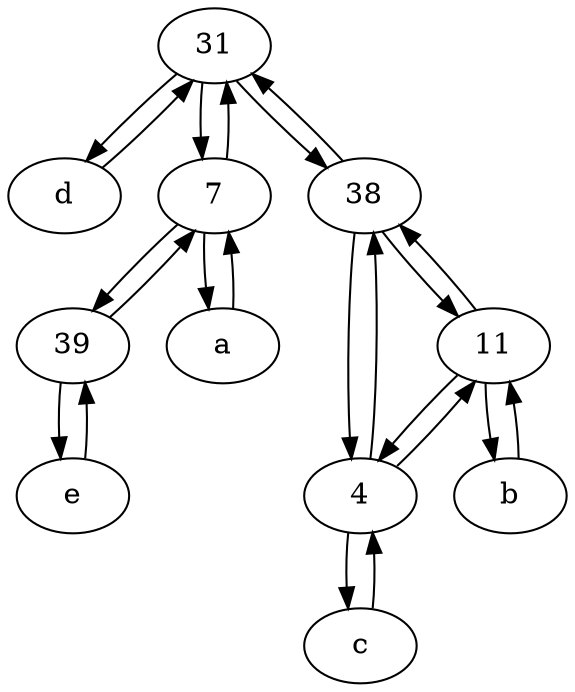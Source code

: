 digraph  {
	31;
	e [pos="30,50!"];
	d [pos="20,30!"];
	4;
	39;
	b [pos="50,20!"];
	c [pos="20,10!"];
	11;
	a [pos="40,10!"];
	7;
	38;
	39 -> e;
	c -> 4;
	38 -> 4;
	a -> 7;
	7 -> 39;
	11 -> b;
	39 -> 7;
	11 -> 38;
	4 -> c;
	4 -> 38;
	4 -> 11;
	e -> 39;
	7 -> a;
	38 -> 31;
	11 -> 4;
	d -> 31;
	31 -> 38;
	7 -> 31;
	31 -> d;
	b -> 11;
	31 -> 7;
	38 -> 11;

	}
